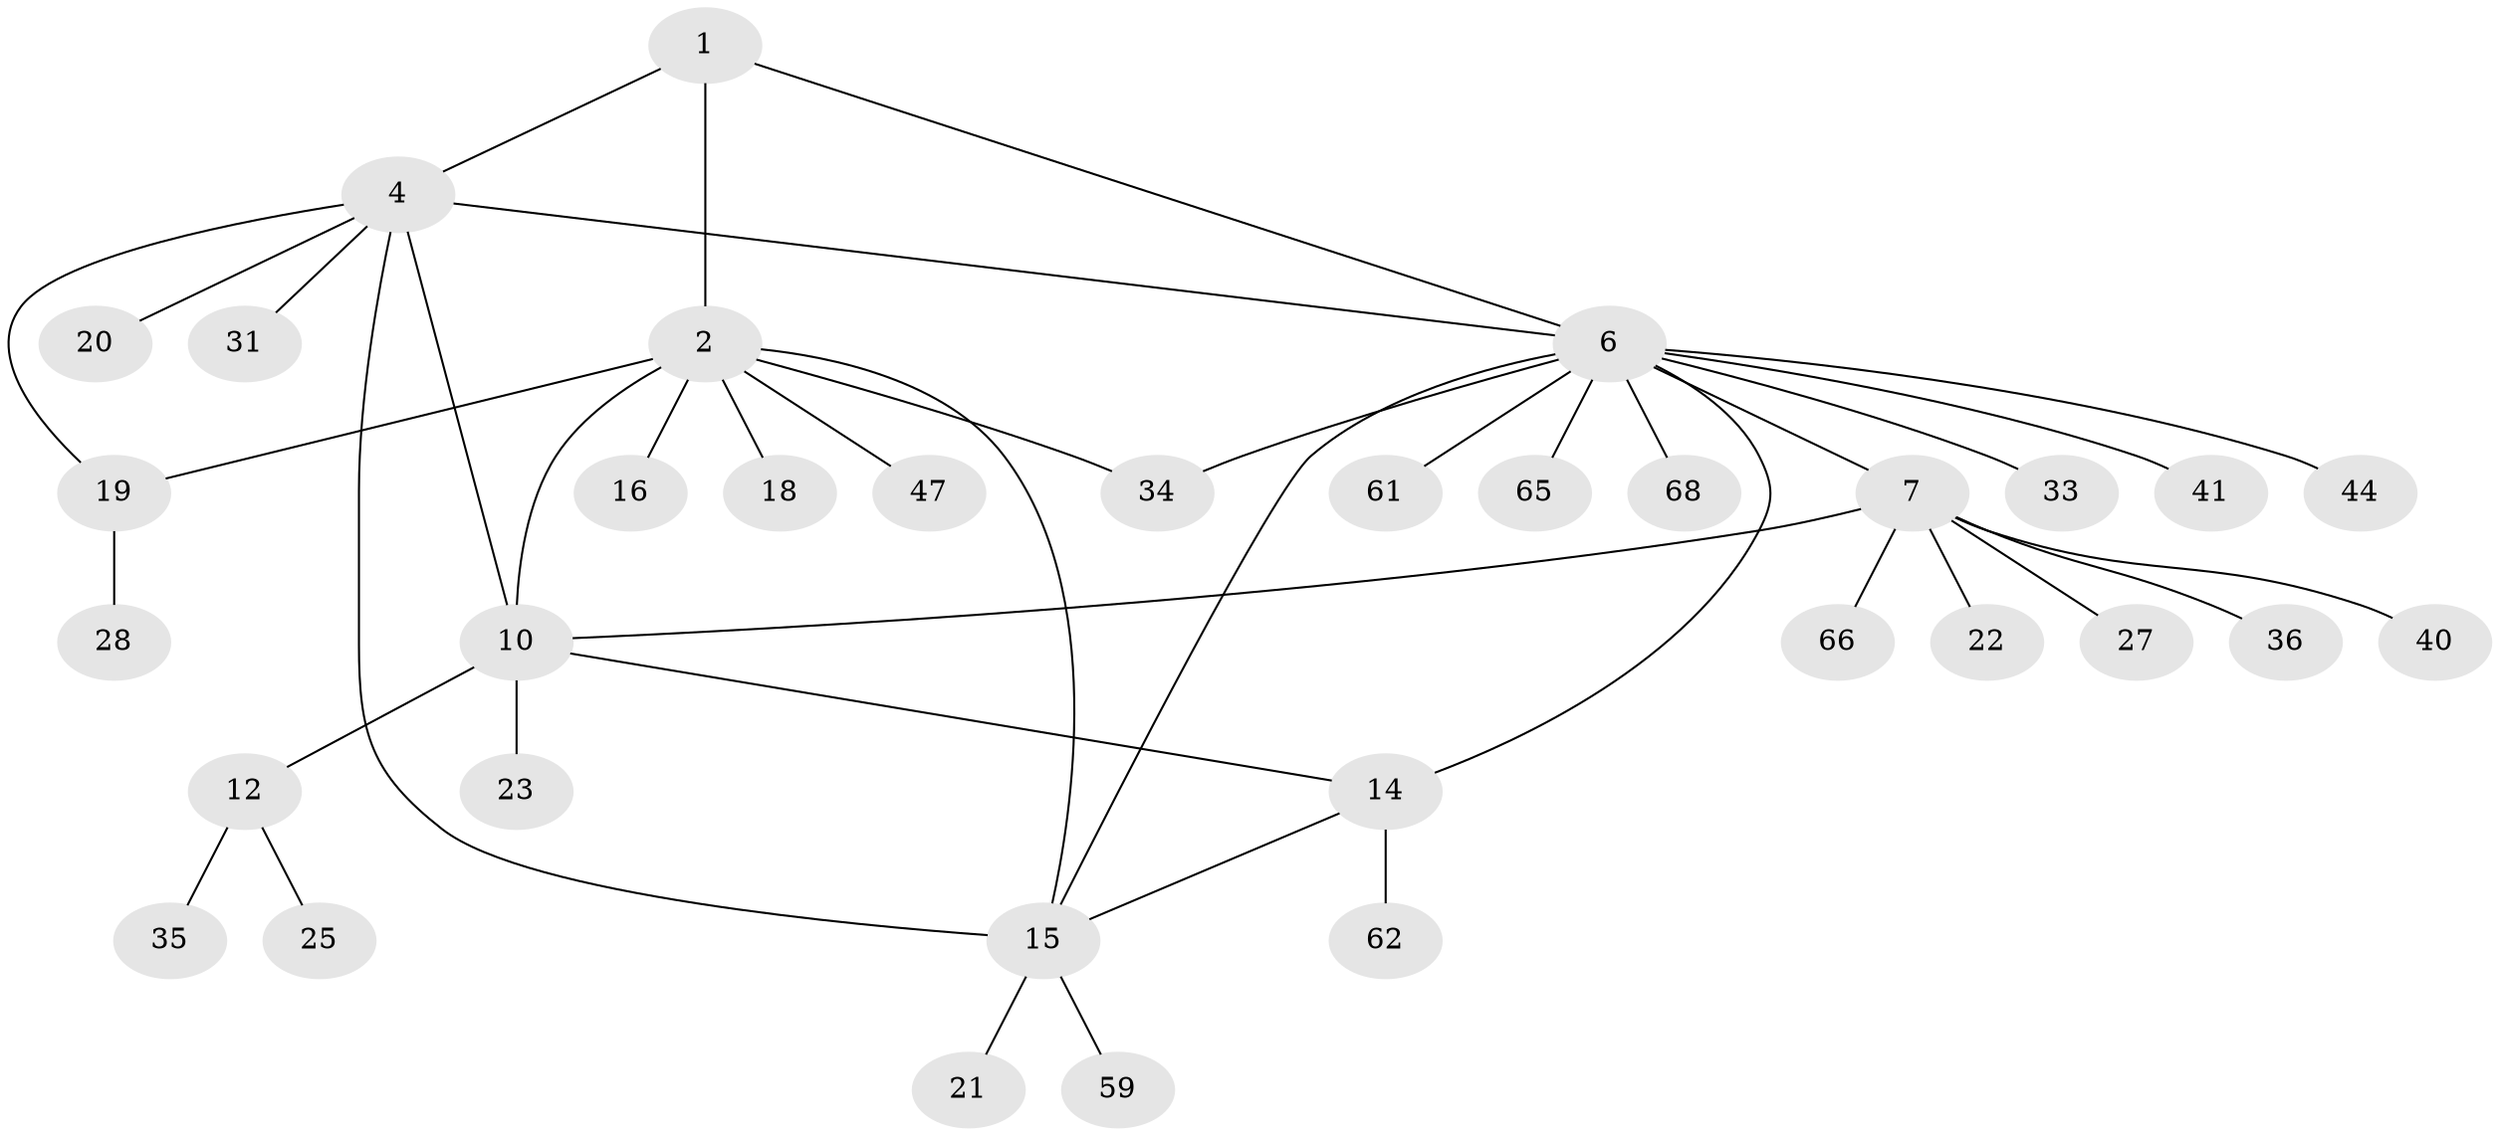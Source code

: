 // original degree distribution, {5: 0.07352941176470588, 7: 0.07352941176470588, 10: 0.014705882352941176, 6: 0.029411764705882353, 4: 0.04411764705882353, 8: 0.014705882352941176, 1: 0.5588235294117647, 2: 0.16176470588235295, 3: 0.029411764705882353}
// Generated by graph-tools (version 1.1) at 2025/15/03/09/25 04:15:56]
// undirected, 34 vertices, 42 edges
graph export_dot {
graph [start="1"]
  node [color=gray90,style=filled];
  1 [super="+42"];
  2 [super="+3"];
  4 [super="+5"];
  6 [super="+9"];
  7 [super="+8+64+39"];
  10 [super="+29+11"];
  12;
  14 [super="+17+58"];
  15 [super="+32+24"];
  16;
  18;
  19 [super="+63+56"];
  20 [super="+43+30"];
  21;
  22 [super="+55"];
  23;
  25;
  27;
  28;
  31;
  33;
  34;
  35;
  36;
  40;
  41;
  44;
  47;
  59;
  61;
  62;
  65;
  66;
  68;
  1 -- 2 [weight=2];
  1 -- 4;
  1 -- 6;
  2 -- 16;
  2 -- 19;
  2 -- 34;
  2 -- 47;
  2 -- 10 [weight=2];
  2 -- 18;
  2 -- 15;
  4 -- 6 [weight=3];
  4 -- 15 [weight=2];
  4 -- 19;
  4 -- 20;
  4 -- 31;
  4 -- 10;
  6 -- 41 [weight=2];
  6 -- 61;
  6 -- 65;
  6 -- 68;
  6 -- 33;
  6 -- 34;
  6 -- 7 [weight=2];
  6 -- 44;
  6 -- 14;
  6 -- 15;
  7 -- 27;
  7 -- 36;
  7 -- 22;
  7 -- 40;
  7 -- 10;
  7 -- 66;
  10 -- 12 [weight=2];
  10 -- 23;
  10 -- 14;
  12 -- 25;
  12 -- 35;
  14 -- 15;
  14 -- 62;
  15 -- 21;
  15 -- 59;
  19 -- 28;
}
